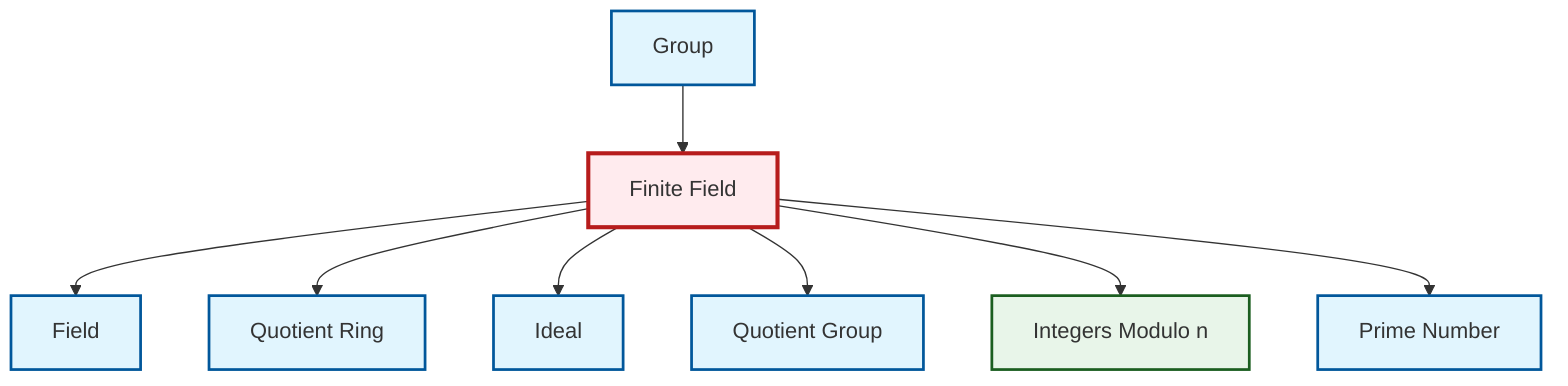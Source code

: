 graph TD
    classDef definition fill:#e1f5fe,stroke:#01579b,stroke-width:2px
    classDef theorem fill:#f3e5f5,stroke:#4a148c,stroke-width:2px
    classDef axiom fill:#fff3e0,stroke:#e65100,stroke-width:2px
    classDef example fill:#e8f5e9,stroke:#1b5e20,stroke-width:2px
    classDef current fill:#ffebee,stroke:#b71c1c,stroke-width:3px
    ex-quotient-integers-mod-n["Integers Modulo n"]:::example
    def-group["Group"]:::definition
    def-field["Field"]:::definition
    def-quotient-group["Quotient Group"]:::definition
    ex-finite-field["Finite Field"]:::example
    def-ideal["Ideal"]:::definition
    def-prime["Prime Number"]:::definition
    def-quotient-ring["Quotient Ring"]:::definition
    ex-finite-field --> def-field
    ex-finite-field --> def-quotient-ring
    ex-finite-field --> def-ideal
    ex-finite-field --> def-quotient-group
    ex-finite-field --> ex-quotient-integers-mod-n
    def-group --> ex-finite-field
    ex-finite-field --> def-prime
    class ex-finite-field current